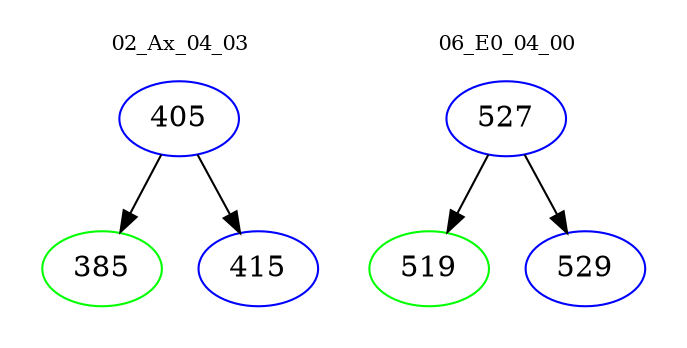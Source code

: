 digraph{
subgraph cluster_0 {
color = white
label = "02_Ax_04_03";
fontsize=10;
T0_405 [label="405", color="blue"]
T0_405 -> T0_385 [color="black"]
T0_385 [label="385", color="green"]
T0_405 -> T0_415 [color="black"]
T0_415 [label="415", color="blue"]
}
subgraph cluster_1 {
color = white
label = "06_E0_04_00";
fontsize=10;
T1_527 [label="527", color="blue"]
T1_527 -> T1_519 [color="black"]
T1_519 [label="519", color="green"]
T1_527 -> T1_529 [color="black"]
T1_529 [label="529", color="blue"]
}
}
